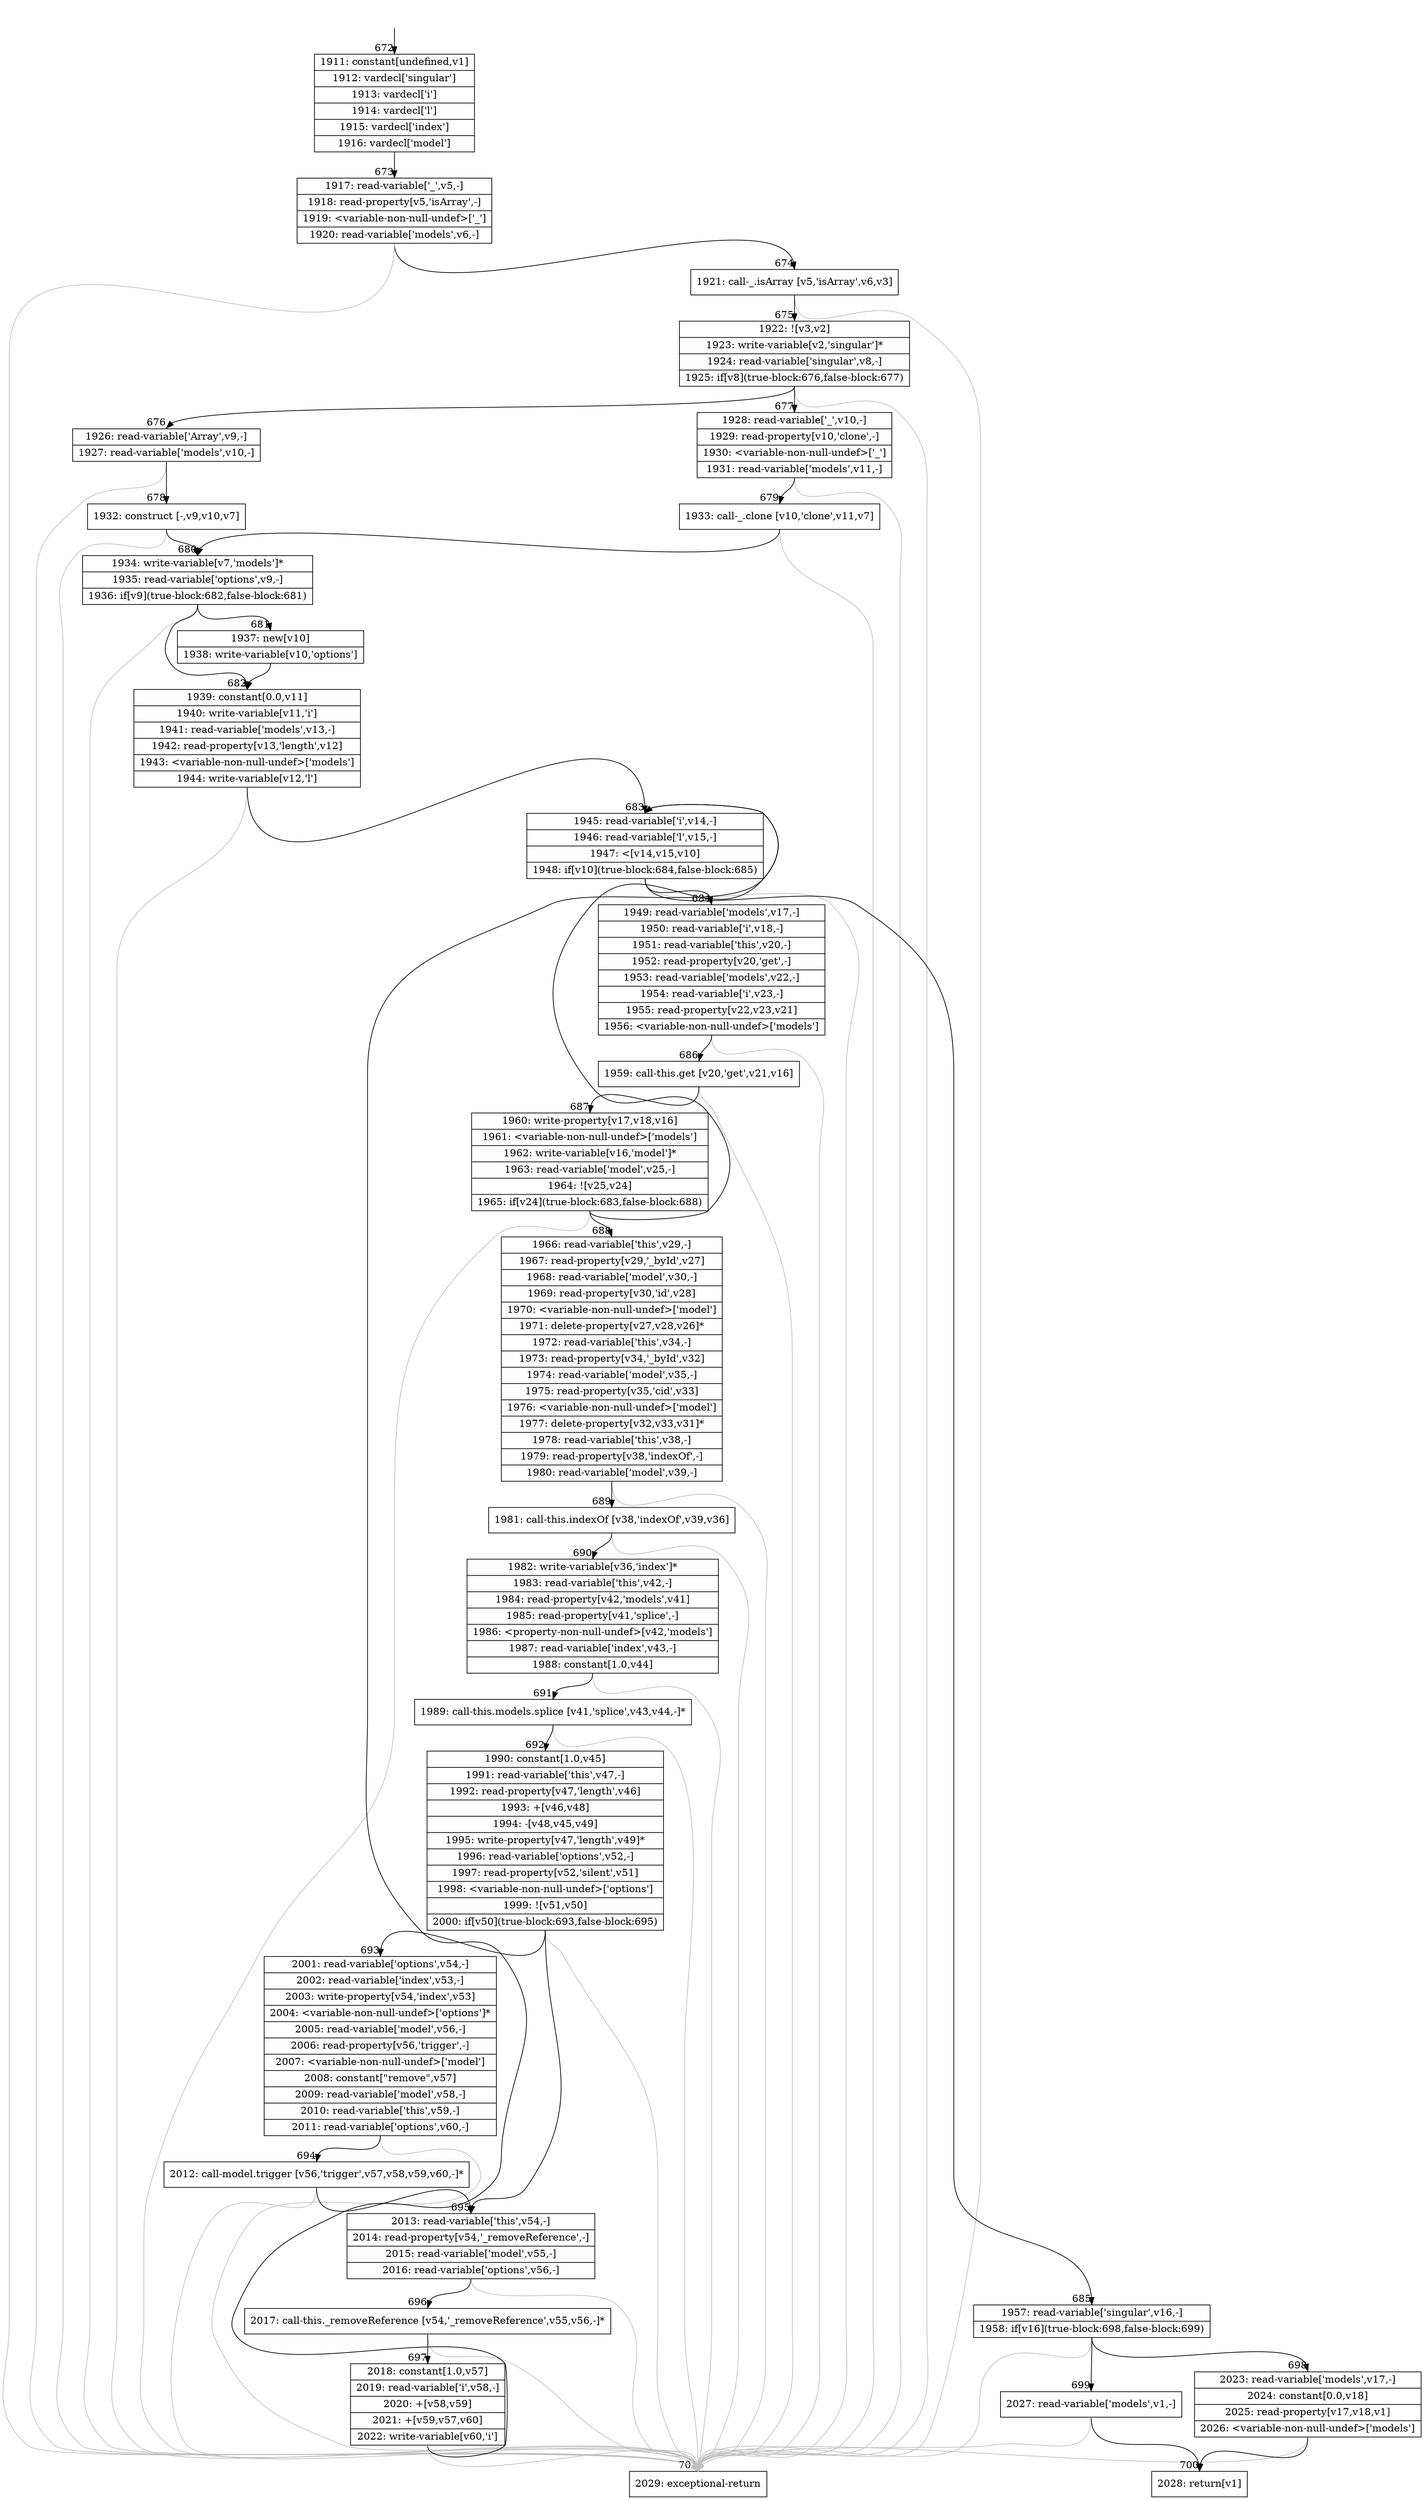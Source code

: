 digraph {
rankdir="TD"
BB_entry50[shape=none,label=""];
BB_entry50 -> BB672 [tailport=s, headport=n, headlabel="    672"]
BB672 [shape=record label="{1911: constant[undefined,v1]|1912: vardecl['singular']|1913: vardecl['i']|1914: vardecl['l']|1915: vardecl['index']|1916: vardecl['model']}" ] 
BB672 -> BB673 [tailport=s, headport=n, headlabel="      673"]
BB673 [shape=record label="{1917: read-variable['_',v5,-]|1918: read-property[v5,'isArray',-]|1919: \<variable-non-null-undef\>['_']|1920: read-variable['models',v6,-]}" ] 
BB673 -> BB674 [tailport=s, headport=n, headlabel="      674"]
BB673 -> BB701 [tailport=s, headport=n, color=gray, headlabel="      701"]
BB674 [shape=record label="{1921: call-_.isArray [v5,'isArray',v6,v3]}" ] 
BB674 -> BB675 [tailport=s, headport=n, headlabel="      675"]
BB674 -> BB701 [tailport=s, headport=n, color=gray]
BB675 [shape=record label="{1922: ![v3,v2]|1923: write-variable[v2,'singular']*|1924: read-variable['singular',v8,-]|1925: if[v8](true-block:676,false-block:677)}" ] 
BB675 -> BB676 [tailport=s, headport=n, headlabel="      676"]
BB675 -> BB677 [tailport=s, headport=n, headlabel="      677"]
BB675 -> BB701 [tailport=s, headport=n, color=gray]
BB676 [shape=record label="{1926: read-variable['Array',v9,-]|1927: read-variable['models',v10,-]}" ] 
BB676 -> BB678 [tailport=s, headport=n, headlabel="      678"]
BB676 -> BB701 [tailport=s, headport=n, color=gray]
BB677 [shape=record label="{1928: read-variable['_',v10,-]|1929: read-property[v10,'clone',-]|1930: \<variable-non-null-undef\>['_']|1931: read-variable['models',v11,-]}" ] 
BB677 -> BB679 [tailport=s, headport=n, headlabel="      679"]
BB677 -> BB701 [tailport=s, headport=n, color=gray]
BB678 [shape=record label="{1932: construct [-,v9,v10,v7]}" ] 
BB678 -> BB680 [tailport=s, headport=n, headlabel="      680"]
BB678 -> BB701 [tailport=s, headport=n, color=gray]
BB679 [shape=record label="{1933: call-_.clone [v10,'clone',v11,v7]}" ] 
BB679 -> BB680 [tailport=s, headport=n]
BB679 -> BB701 [tailport=s, headport=n, color=gray]
BB680 [shape=record label="{1934: write-variable[v7,'models']*|1935: read-variable['options',v9,-]|1936: if[v9](true-block:682,false-block:681)}" ] 
BB680 -> BB682 [tailport=s, headport=n, headlabel="      682"]
BB680 -> BB681 [tailport=s, headport=n, headlabel="      681"]
BB680 -> BB701 [tailport=s, headport=n, color=gray]
BB681 [shape=record label="{1937: new[v10]|1938: write-variable[v10,'options']}" ] 
BB681 -> BB682 [tailport=s, headport=n]
BB682 [shape=record label="{1939: constant[0.0,v11]|1940: write-variable[v11,'i']|1941: read-variable['models',v13,-]|1942: read-property[v13,'length',v12]|1943: \<variable-non-null-undef\>['models']|1944: write-variable[v12,'l']}" ] 
BB682 -> BB683 [tailport=s, headport=n, headlabel="      683"]
BB682 -> BB701 [tailport=s, headport=n, color=gray]
BB683 [shape=record label="{1945: read-variable['i',v14,-]|1946: read-variable['l',v15,-]|1947: \<[v14,v15,v10]|1948: if[v10](true-block:684,false-block:685)}" ] 
BB683 -> BB684 [tailport=s, headport=n, headlabel="      684"]
BB683 -> BB685 [tailport=s, headport=n, headlabel="      685"]
BB683 -> BB701 [tailport=s, headport=n, color=gray]
BB684 [shape=record label="{1949: read-variable['models',v17,-]|1950: read-variable['i',v18,-]|1951: read-variable['this',v20,-]|1952: read-property[v20,'get',-]|1953: read-variable['models',v22,-]|1954: read-variable['i',v23,-]|1955: read-property[v22,v23,v21]|1956: \<variable-non-null-undef\>['models']}" ] 
BB684 -> BB686 [tailport=s, headport=n, headlabel="      686"]
BB684 -> BB701 [tailport=s, headport=n, color=gray]
BB685 [shape=record label="{1957: read-variable['singular',v16,-]|1958: if[v16](true-block:698,false-block:699)}" ] 
BB685 -> BB698 [tailport=s, headport=n, headlabel="      698"]
BB685 -> BB699 [tailport=s, headport=n, headlabel="      699"]
BB685 -> BB701 [tailport=s, headport=n, color=gray]
BB686 [shape=record label="{1959: call-this.get [v20,'get',v21,v16]}" ] 
BB686 -> BB687 [tailport=s, headport=n, headlabel="      687"]
BB686 -> BB701 [tailport=s, headport=n, color=gray]
BB687 [shape=record label="{1960: write-property[v17,v18,v16]|1961: \<variable-non-null-undef\>['models']|1962: write-variable[v16,'model']*|1963: read-variable['model',v25,-]|1964: ![v25,v24]|1965: if[v24](true-block:683,false-block:688)}" ] 
BB687 -> BB683 [tailport=s, headport=n]
BB687 -> BB688 [tailport=s, headport=n, headlabel="      688"]
BB687 -> BB701 [tailport=s, headport=n, color=gray]
BB688 [shape=record label="{1966: read-variable['this',v29,-]|1967: read-property[v29,'_byId',v27]|1968: read-variable['model',v30,-]|1969: read-property[v30,'id',v28]|1970: \<variable-non-null-undef\>['model']|1971: delete-property[v27,v28,v26]*|1972: read-variable['this',v34,-]|1973: read-property[v34,'_byId',v32]|1974: read-variable['model',v35,-]|1975: read-property[v35,'cid',v33]|1976: \<variable-non-null-undef\>['model']|1977: delete-property[v32,v33,v31]*|1978: read-variable['this',v38,-]|1979: read-property[v38,'indexOf',-]|1980: read-variable['model',v39,-]}" ] 
BB688 -> BB689 [tailport=s, headport=n, headlabel="      689"]
BB688 -> BB701 [tailport=s, headport=n, color=gray]
BB689 [shape=record label="{1981: call-this.indexOf [v38,'indexOf',v39,v36]}" ] 
BB689 -> BB690 [tailport=s, headport=n, headlabel="      690"]
BB689 -> BB701 [tailport=s, headport=n, color=gray]
BB690 [shape=record label="{1982: write-variable[v36,'index']*|1983: read-variable['this',v42,-]|1984: read-property[v42,'models',v41]|1985: read-property[v41,'splice',-]|1986: \<property-non-null-undef\>[v42,'models']|1987: read-variable['index',v43,-]|1988: constant[1.0,v44]}" ] 
BB690 -> BB691 [tailport=s, headport=n, headlabel="      691"]
BB690 -> BB701 [tailport=s, headport=n, color=gray]
BB691 [shape=record label="{1989: call-this.models.splice [v41,'splice',v43,v44,-]*}" ] 
BB691 -> BB692 [tailport=s, headport=n, headlabel="      692"]
BB691 -> BB701 [tailport=s, headport=n, color=gray]
BB692 [shape=record label="{1990: constant[1.0,v45]|1991: read-variable['this',v47,-]|1992: read-property[v47,'length',v46]|1993: +[v46,v48]|1994: -[v48,v45,v49]|1995: write-property[v47,'length',v49]*|1996: read-variable['options',v52,-]|1997: read-property[v52,'silent',v51]|1998: \<variable-non-null-undef\>['options']|1999: ![v51,v50]|2000: if[v50](true-block:693,false-block:695)}" ] 
BB692 -> BB693 [tailport=s, headport=n, headlabel="      693"]
BB692 -> BB695 [tailport=s, headport=n, headlabel="      695"]
BB692 -> BB701 [tailport=s, headport=n, color=gray]
BB693 [shape=record label="{2001: read-variable['options',v54,-]|2002: read-variable['index',v53,-]|2003: write-property[v54,'index',v53]|2004: \<variable-non-null-undef\>['options']*|2005: read-variable['model',v56,-]|2006: read-property[v56,'trigger',-]|2007: \<variable-non-null-undef\>['model']|2008: constant[\"remove\",v57]|2009: read-variable['model',v58,-]|2010: read-variable['this',v59,-]|2011: read-variable['options',v60,-]}" ] 
BB693 -> BB694 [tailport=s, headport=n, headlabel="      694"]
BB693 -> BB701 [tailport=s, headport=n, color=gray]
BB694 [shape=record label="{2012: call-model.trigger [v56,'trigger',v57,v58,v59,v60,-]*}" ] 
BB694 -> BB695 [tailport=s, headport=n]
BB694 -> BB701 [tailport=s, headport=n, color=gray]
BB695 [shape=record label="{2013: read-variable['this',v54,-]|2014: read-property[v54,'_removeReference',-]|2015: read-variable['model',v55,-]|2016: read-variable['options',v56,-]}" ] 
BB695 -> BB696 [tailport=s, headport=n, headlabel="      696"]
BB695 -> BB701 [tailport=s, headport=n, color=gray]
BB696 [shape=record label="{2017: call-this._removeReference [v54,'_removeReference',v55,v56,-]*}" ] 
BB696 -> BB697 [tailport=s, headport=n, headlabel="      697"]
BB696 -> BB701 [tailport=s, headport=n, color=gray]
BB697 [shape=record label="{2018: constant[1.0,v57]|2019: read-variable['i',v58,-]|2020: +[v58,v59]|2021: +[v59,v57,v60]|2022: write-variable[v60,'i']}" ] 
BB697 -> BB683 [tailport=s, headport=n]
BB697 -> BB701 [tailport=s, headport=n, color=gray]
BB698 [shape=record label="{2023: read-variable['models',v17,-]|2024: constant[0.0,v18]|2025: read-property[v17,v18,v1]|2026: \<variable-non-null-undef\>['models']}" ] 
BB698 -> BB700 [tailport=s, headport=n, headlabel="      700"]
BB698 -> BB701 [tailport=s, headport=n, color=gray]
BB699 [shape=record label="{2027: read-variable['models',v1,-]}" ] 
BB699 -> BB700 [tailport=s, headport=n]
BB699 -> BB701 [tailport=s, headport=n, color=gray]
BB700 [shape=record label="{2028: return[v1]}" ] 
BB701 [shape=record label="{2029: exceptional-return}" ] 
//#$~ 661
}
